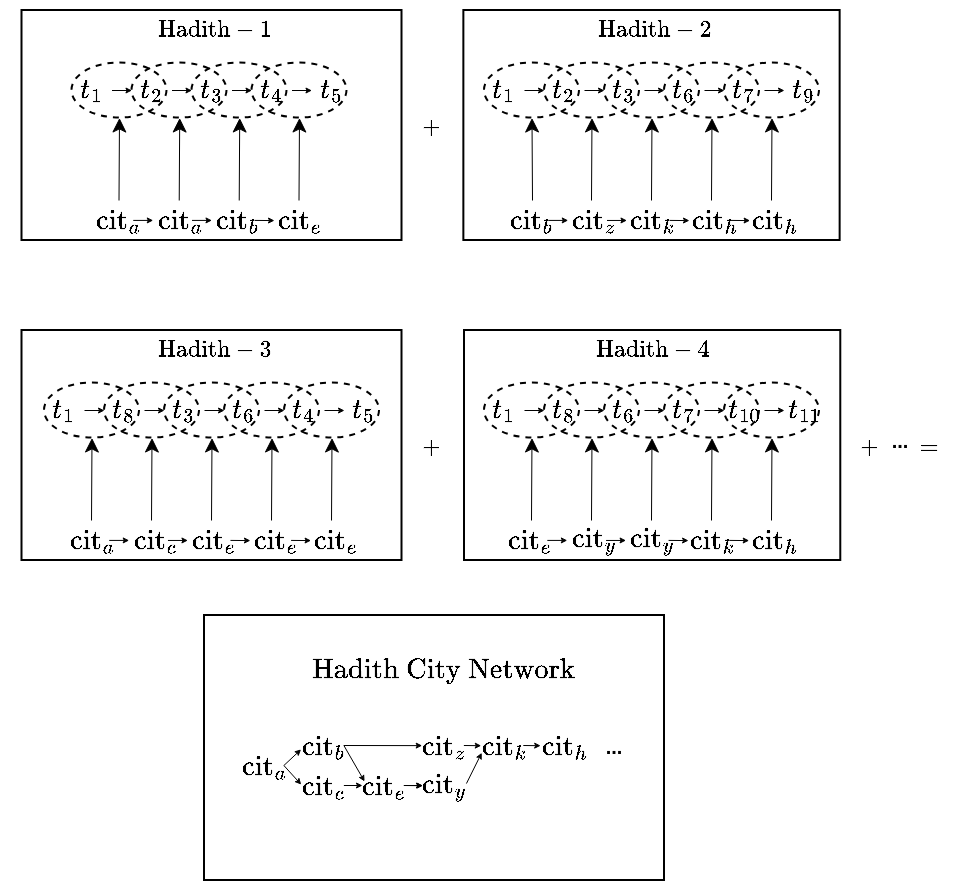 <mxfile version="16.0.3" type="device"><diagram id="8HjhzViMXTooK_qMHqkA" name="Page-1"><mxGraphModel dx="835" dy="-549" grid="1" gridSize="10" guides="1" tooltips="1" connect="1" arrows="1" fold="1" page="1" pageScale="1" pageWidth="850" pageHeight="1100" math="1" shadow="0"><root><mxCell id="0"/><mxCell id="1" parent="0"/><mxCell id="gYfFLvw1mn96SxPFz7cF-3" value="&lt;span style=&quot;color: rgb(0 , 0 , 0) ; font-size: 12px&quot;&gt;$$t_{1}$$&lt;/span&gt;" style="text;html=1;strokeColor=none;fillColor=none;align=center;verticalAlign=middle;whiteSpace=wrap;rounded=0;fontSize=8.333;fontColor=#0000FF;" parent="1" vertex="1"><mxGeometry x="250.01" y="1325" width="20" height="20" as="geometry"/></mxCell><mxCell id="gYfFLvw1mn96SxPFz7cF-5" value="" style="endArrow=classic;html=1;rounded=0;fontSize=8.333;fontColor=#0000FF;strokeWidth=0.5;endSize=2;entryX=0;entryY=0.5;entryDx=0;entryDy=0;exitX=1;exitY=0.5;exitDx=0;exitDy=0;" parent="1" source="gYfFLvw1mn96SxPFz7cF-7" target="gYfFLvw1mn96SxPFz7cF-8" edge="1"><mxGeometry width="50" height="50" relative="1" as="geometry"><mxPoint x="300.01" y="1330" as="sourcePoint"/><mxPoint x="310.01" y="1310" as="targetPoint"/></mxGeometry></mxCell><mxCell id="gYfFLvw1mn96SxPFz7cF-6" value="" style="endArrow=classic;html=1;rounded=0;fontSize=8.333;fontColor=#0000FF;strokeWidth=0.5;endSize=2;exitX=1;exitY=0.5;exitDx=0;exitDy=0;" parent="1" source="gYfFLvw1mn96SxPFz7cF-3" target="gYfFLvw1mn96SxPFz7cF-7" edge="1"><mxGeometry width="50" height="50" relative="1" as="geometry"><mxPoint x="280.01" y="1330" as="sourcePoint"/><mxPoint x="290.01" y="1310" as="targetPoint"/></mxGeometry></mxCell><mxCell id="gYfFLvw1mn96SxPFz7cF-7" value="&lt;span style=&quot;color: rgb(0 , 0 , 0) ; font-size: 12px&quot;&gt;$$t_{8}$$&lt;/span&gt;" style="text;html=1;strokeColor=none;fillColor=none;align=center;verticalAlign=middle;whiteSpace=wrap;rounded=0;fontSize=8.333;fontColor=#0000FF;" parent="1" vertex="1"><mxGeometry x="280.01" y="1325" width="20" height="20" as="geometry"/></mxCell><mxCell id="gYfFLvw1mn96SxPFz7cF-8" value="&lt;span style=&quot;color: rgb(0 , 0 , 0) ; font-size: 12px&quot;&gt;$$t_{3}$$&lt;/span&gt;" style="text;html=1;strokeColor=none;fillColor=none;align=center;verticalAlign=middle;whiteSpace=wrap;rounded=0;fontSize=8.333;fontColor=#0000FF;" parent="1" vertex="1"><mxGeometry x="310.01" y="1325" width="20" height="20" as="geometry"/></mxCell><mxCell id="gYfFLvw1mn96SxPFz7cF-14" value="&lt;font style=&quot;font-size: 10px&quot;&gt;$$\text{Hadith}-3$$&lt;/font&gt;" style="text;html=1;strokeColor=none;fillColor=none;align=center;verticalAlign=middle;whiteSpace=wrap;rounded=0;fontSize=8.333;fontColor=#000000;" parent="1" vertex="1"><mxGeometry x="305.01" y="1290" width="60" height="30" as="geometry"/></mxCell><mxCell id="gYfFLvw1mn96SxPFz7cF-17" value="&lt;span style=&quot;color: rgb(0 , 0 , 0) ; font-size: 12px&quot;&gt;$$t_{1}$$&lt;/span&gt;" style="text;html=1;strokeColor=none;fillColor=none;align=center;verticalAlign=middle;whiteSpace=wrap;rounded=0;fontSize=8.333;fontColor=#0000FF;" parent="1" vertex="1"><mxGeometry x="470" y="1325" width="20" height="20" as="geometry"/></mxCell><mxCell id="gYfFLvw1mn96SxPFz7cF-18" value="" style="endArrow=classic;html=1;rounded=0;fontSize=8.333;fontColor=#0000FF;strokeWidth=0.5;endSize=2;exitX=1;exitY=0.5;exitDx=0;exitDy=0;entryX=0;entryY=0.5;entryDx=0;entryDy=0;" parent="1" source="gYfFLvw1mn96SxPFz7cF-24" target="gYfFLvw1mn96SxPFz7cF-25" edge="1"><mxGeometry width="50" height="50" relative="1" as="geometry"><mxPoint x="440" y="1280" as="sourcePoint"/><mxPoint x="450" y="1260" as="targetPoint"/></mxGeometry></mxCell><mxCell id="gYfFLvw1mn96SxPFz7cF-19" value="" style="endArrow=classic;html=1;rounded=0;fontSize=8.333;fontColor=#0000FF;strokeWidth=0.5;endSize=2;entryX=0;entryY=0.5;entryDx=0;entryDy=0;exitX=1;exitY=0.5;exitDx=0;exitDy=0;" parent="1" source="gYfFLvw1mn96SxPFz7cF-21" target="gYfFLvw1mn96SxPFz7cF-22" edge="1"><mxGeometry width="50" height="50" relative="1" as="geometry"><mxPoint x="520" y="1330" as="sourcePoint"/><mxPoint x="530" y="1310" as="targetPoint"/></mxGeometry></mxCell><mxCell id="gYfFLvw1mn96SxPFz7cF-20" value="" style="endArrow=classic;html=1;rounded=0;fontSize=8.333;fontColor=#0000FF;strokeWidth=0.5;endSize=2;exitX=1;exitY=0.5;exitDx=0;exitDy=0;" parent="1" source="gYfFLvw1mn96SxPFz7cF-17" target="gYfFLvw1mn96SxPFz7cF-21" edge="1"><mxGeometry width="50" height="50" relative="1" as="geometry"><mxPoint x="500" y="1330" as="sourcePoint"/><mxPoint x="510" y="1310" as="targetPoint"/></mxGeometry></mxCell><mxCell id="gYfFLvw1mn96SxPFz7cF-21" value="&lt;span style=&quot;color: rgb(0 , 0 , 0) ; font-size: 12px&quot;&gt;$$t_{8}$$&lt;/span&gt;" style="text;html=1;strokeColor=none;fillColor=none;align=center;verticalAlign=middle;whiteSpace=wrap;rounded=0;fontSize=8.333;fontColor=#0000FF;" parent="1" vertex="1"><mxGeometry x="500" y="1325" width="20" height="20" as="geometry"/></mxCell><mxCell id="gYfFLvw1mn96SxPFz7cF-22" value="&lt;span style=&quot;color: rgb(0 , 0 , 0) ; font-size: 12px&quot;&gt;$$t_{6}$$&lt;/span&gt;" style="text;html=1;strokeColor=none;fillColor=none;align=center;verticalAlign=middle;whiteSpace=wrap;rounded=0;fontSize=8.333;fontColor=#0000FF;" parent="1" vertex="1"><mxGeometry x="530" y="1325" width="20" height="20" as="geometry"/></mxCell><mxCell id="gYfFLvw1mn96SxPFz7cF-23" value="" style="endArrow=classic;html=1;rounded=0;fontSize=8.333;fontColor=#0000FF;strokeWidth=0.5;endSize=2;exitX=1;exitY=0.5;exitDx=0;exitDy=0;" parent="1" source="gYfFLvw1mn96SxPFz7cF-22" target="gYfFLvw1mn96SxPFz7cF-24" edge="1"><mxGeometry width="50" height="50" relative="1" as="geometry"><mxPoint x="510" y="1340" as="sourcePoint"/><mxPoint x="520" y="1320" as="targetPoint"/></mxGeometry></mxCell><mxCell id="gYfFLvw1mn96SxPFz7cF-24" value="&lt;span style=&quot;color: rgb(0 , 0 , 0) ; font-size: 12px&quot;&gt;$$t_{7}$$&lt;/span&gt;" style="text;html=1;strokeColor=none;fillColor=none;align=center;verticalAlign=middle;whiteSpace=wrap;rounded=0;fontSize=8.333;fontColor=#0000FF;" parent="1" vertex="1"><mxGeometry x="560" y="1325" width="20" height="20" as="geometry"/></mxCell><mxCell id="gYfFLvw1mn96SxPFz7cF-25" value="&lt;span style=&quot;color: rgb(0 , 0 , 0) ; font-size: 12px&quot;&gt;$$t_{10}$$&lt;/span&gt;" style="text;html=1;strokeColor=none;fillColor=none;align=center;verticalAlign=middle;whiteSpace=wrap;rounded=0;fontSize=8.333;fontColor=#0000FF;" parent="1" vertex="1"><mxGeometry x="590" y="1325" width="20" height="20" as="geometry"/></mxCell><mxCell id="gYfFLvw1mn96SxPFz7cF-26" value="&lt;span style=&quot;color: rgb(0 , 0 , 0) ; font-size: 12px&quot;&gt;$$t_{11}$$&lt;/span&gt;" style="text;html=1;strokeColor=none;fillColor=none;align=center;verticalAlign=middle;whiteSpace=wrap;rounded=0;fontSize=8.333;fontColor=#0000FF;" parent="1" vertex="1"><mxGeometry x="620" y="1325" width="20" height="20" as="geometry"/></mxCell><mxCell id="gYfFLvw1mn96SxPFz7cF-27" value="" style="endArrow=classic;html=1;rounded=0;fontSize=8.333;fontColor=#0000FF;strokeWidth=0.5;endSize=2;exitX=1;exitY=0.5;exitDx=0;exitDy=0;entryX=0;entryY=0.5;entryDx=0;entryDy=0;" parent="1" source="gYfFLvw1mn96SxPFz7cF-25" target="gYfFLvw1mn96SxPFz7cF-26" edge="1"><mxGeometry width="50" height="50" relative="1" as="geometry"><mxPoint x="590" y="1340" as="sourcePoint"/><mxPoint x="600" y="1340" as="targetPoint"/></mxGeometry></mxCell><mxCell id="gYfFLvw1mn96SxPFz7cF-28" value="&lt;font style=&quot;font-size: 10px&quot;&gt;$$\text{Hadith}-4$$&lt;/font&gt;" style="text;html=1;strokeColor=none;fillColor=none;align=center;verticalAlign=middle;whiteSpace=wrap;rounded=0;fontSize=8.333;fontColor=#000000;" parent="1" vertex="1"><mxGeometry x="523.76" y="1290" width="60" height="30" as="geometry"/></mxCell><mxCell id="gYfFLvw1mn96SxPFz7cF-32" value="&lt;font color=&quot;#000000&quot; style=&quot;font-size: 12px&quot;&gt;$$t_{1}$$&lt;/font&gt;" style="text;html=1;strokeColor=none;fillColor=none;align=center;verticalAlign=middle;whiteSpace=wrap;rounded=0;fontSize=8.333;fontColor=#0000FF;" parent="1" vertex="1"><mxGeometry x="263.75" y="1165" width="20" height="20" as="geometry"/></mxCell><mxCell id="gYfFLvw1mn96SxPFz7cF-35" value="" style="endArrow=classic;html=1;rounded=0;fontSize=8.333;fontColor=#0000FF;strokeWidth=0.5;endSize=2;exitX=1;exitY=0.5;exitDx=0;exitDy=0;" parent="1" source="gYfFLvw1mn96SxPFz7cF-32" target="gYfFLvw1mn96SxPFz7cF-36" edge="1"><mxGeometry width="50" height="50" relative="1" as="geometry"><mxPoint x="296.25" y="1170" as="sourcePoint"/><mxPoint x="306.25" y="1150" as="targetPoint"/></mxGeometry></mxCell><mxCell id="gYfFLvw1mn96SxPFz7cF-36" value="&lt;span style=&quot;color: rgb(0 , 0 , 0) ; font-size: 12px&quot;&gt;$$t_{2}$$&lt;/span&gt;" style="text;html=1;strokeColor=none;fillColor=none;align=center;verticalAlign=middle;whiteSpace=wrap;rounded=0;fontSize=8.333;fontColor=#0000FF;" parent="1" vertex="1"><mxGeometry x="293.75" y="1165" width="20" height="20" as="geometry"/></mxCell><mxCell id="gYfFLvw1mn96SxPFz7cF-42" value="&lt;span style=&quot;color: rgb(0 , 0 , 0) ; font-size: 12px&quot;&gt;$$t_{1}$$&lt;/span&gt;" style="text;html=1;strokeColor=none;fillColor=none;align=center;verticalAlign=middle;whiteSpace=wrap;rounded=0;fontSize=8.333;fontColor=#0000FF;" parent="1" vertex="1"><mxGeometry x="470" y="1165" width="20" height="20" as="geometry"/></mxCell><mxCell id="gYfFLvw1mn96SxPFz7cF-43" value="" style="endArrow=classic;html=1;rounded=0;fontSize=8.333;fontColor=#0000FF;strokeWidth=0.5;endSize=2;exitX=1;exitY=0.5;exitDx=0;exitDy=0;entryX=0;entryY=0.5;entryDx=0;entryDy=0;" parent="1" source="gYfFLvw1mn96SxPFz7cF-49" target="gYfFLvw1mn96SxPFz7cF-50" edge="1"><mxGeometry width="50" height="50" relative="1" as="geometry"><mxPoint x="440" y="1120" as="sourcePoint"/><mxPoint x="450" y="1100" as="targetPoint"/></mxGeometry></mxCell><mxCell id="gYfFLvw1mn96SxPFz7cF-44" value="" style="endArrow=classic;html=1;rounded=0;fontSize=8.333;fontColor=#0000FF;strokeWidth=0.5;endSize=2;entryX=0;entryY=0.5;entryDx=0;entryDy=0;exitX=1;exitY=0.5;exitDx=0;exitDy=0;" parent="1" source="gYfFLvw1mn96SxPFz7cF-46" target="gYfFLvw1mn96SxPFz7cF-47" edge="1"><mxGeometry width="50" height="50" relative="1" as="geometry"><mxPoint x="520" y="1170" as="sourcePoint"/><mxPoint x="530" y="1150" as="targetPoint"/></mxGeometry></mxCell><mxCell id="gYfFLvw1mn96SxPFz7cF-45" value="" style="endArrow=classic;html=1;rounded=0;fontSize=8.333;fontColor=#0000FF;strokeWidth=0.5;endSize=2;exitX=1;exitY=0.5;exitDx=0;exitDy=0;" parent="1" source="gYfFLvw1mn96SxPFz7cF-42" target="gYfFLvw1mn96SxPFz7cF-46" edge="1"><mxGeometry width="50" height="50" relative="1" as="geometry"><mxPoint x="500" y="1170" as="sourcePoint"/><mxPoint x="510" y="1150" as="targetPoint"/></mxGeometry></mxCell><mxCell id="gYfFLvw1mn96SxPFz7cF-46" value="&lt;span style=&quot;color: rgb(0 , 0 , 0) ; font-size: 12px&quot;&gt;$$t_{2}$$&lt;/span&gt;" style="text;html=1;strokeColor=none;fillColor=none;align=center;verticalAlign=middle;whiteSpace=wrap;rounded=0;fontSize=8.333;fontColor=#0000FF;" parent="1" vertex="1"><mxGeometry x="500" y="1165" width="20" height="20" as="geometry"/></mxCell><mxCell id="gYfFLvw1mn96SxPFz7cF-47" value="&lt;span style=&quot;color: rgb(0 , 0 , 0) ; font-size: 12px&quot;&gt;$$t_{3}$$&lt;/span&gt;" style="text;html=1;strokeColor=none;fillColor=none;align=center;verticalAlign=middle;whiteSpace=wrap;rounded=0;fontSize=8.333;fontColor=#0000FF;" parent="1" vertex="1"><mxGeometry x="530" y="1165" width="20" height="20" as="geometry"/></mxCell><mxCell id="gYfFLvw1mn96SxPFz7cF-48" value="" style="endArrow=classic;html=1;rounded=0;fontSize=8.333;fontColor=#0000FF;strokeWidth=0.5;endSize=2;exitX=1;exitY=0.5;exitDx=0;exitDy=0;" parent="1" source="gYfFLvw1mn96SxPFz7cF-47" target="gYfFLvw1mn96SxPFz7cF-49" edge="1"><mxGeometry width="50" height="50" relative="1" as="geometry"><mxPoint x="510" y="1180" as="sourcePoint"/><mxPoint x="520" y="1160" as="targetPoint"/></mxGeometry></mxCell><mxCell id="gYfFLvw1mn96SxPFz7cF-49" value="&lt;span style=&quot;color: rgb(0 , 0 , 0) ; font-size: 12px&quot;&gt;$$t_{6}$$&lt;/span&gt;" style="text;html=1;strokeColor=none;fillColor=none;align=center;verticalAlign=middle;whiteSpace=wrap;rounded=0;fontSize=8.333;fontColor=#0000FF;" parent="1" vertex="1"><mxGeometry x="560" y="1165" width="20" height="20" as="geometry"/></mxCell><mxCell id="gYfFLvw1mn96SxPFz7cF-50" value="&lt;span style=&quot;color: rgb(0 , 0 , 0) ; font-size: 12px&quot;&gt;$$t_{7}$$&lt;/span&gt;" style="text;html=1;strokeColor=none;fillColor=none;align=center;verticalAlign=middle;whiteSpace=wrap;rounded=0;fontSize=8.333;fontColor=#0000FF;" parent="1" vertex="1"><mxGeometry x="590" y="1165" width="20" height="20" as="geometry"/></mxCell><mxCell id="gYfFLvw1mn96SxPFz7cF-51" value="&lt;span style=&quot;color: rgb(0 , 0 , 0) ; font-size: 12px&quot;&gt;$$t_{9}$$&lt;/span&gt;" style="text;html=1;strokeColor=none;fillColor=none;align=center;verticalAlign=middle;whiteSpace=wrap;rounded=0;fontSize=8.333;fontColor=#0000FF;" parent="1" vertex="1"><mxGeometry x="620" y="1165" width="20" height="20" as="geometry"/></mxCell><mxCell id="gYfFLvw1mn96SxPFz7cF-52" value="" style="endArrow=classic;html=1;rounded=0;fontSize=8.333;fontColor=#0000FF;strokeWidth=0.5;endSize=2;exitX=1;exitY=0.5;exitDx=0;exitDy=0;entryX=0;entryY=0.5;entryDx=0;entryDy=0;" parent="1" source="gYfFLvw1mn96SxPFz7cF-50" target="gYfFLvw1mn96SxPFz7cF-51" edge="1"><mxGeometry width="50" height="50" relative="1" as="geometry"><mxPoint x="590" y="1180" as="sourcePoint"/><mxPoint x="600" y="1180" as="targetPoint"/></mxGeometry></mxCell><mxCell id="gYfFLvw1mn96SxPFz7cF-54" value="&lt;font style=&quot;font-size: 10px&quot;&gt;$$\text{Hadith}-2$$&lt;/font&gt;" style="text;html=1;strokeColor=none;fillColor=none;align=center;verticalAlign=middle;whiteSpace=wrap;rounded=0;fontSize=8.333;fontColor=#000000;" parent="1" vertex="1"><mxGeometry x="525" y="1130" width="60" height="30" as="geometry"/></mxCell><mxCell id="gYfFLvw1mn96SxPFz7cF-55" value="&lt;font style=&quot;font-size: 10px&quot;&gt;$$\text{Hadith}-1$$&lt;/font&gt;" style="text;html=1;strokeColor=none;fillColor=none;align=center;verticalAlign=middle;whiteSpace=wrap;rounded=0;fontSize=8.333;fontColor=#000000;" parent="1" vertex="1"><mxGeometry x="305.01" y="1130" width="60" height="30" as="geometry"/></mxCell><mxCell id="gYfFLvw1mn96SxPFz7cF-58" value="" style="rounded=0;whiteSpace=wrap;html=1;" parent="1" vertex="1"><mxGeometry x="330" y="1437.5" width="230" height="132.5" as="geometry"/></mxCell><mxCell id="gYfFLvw1mn96SxPFz7cF-59" value="$$\text{Hadith City Network}$$" style="text;html=1;strokeColor=none;fillColor=none;align=center;verticalAlign=middle;whiteSpace=wrap;rounded=0;" parent="1" vertex="1"><mxGeometry x="420.01" y="1450" width="60" height="30" as="geometry"/></mxCell><mxCell id="gYfFLvw1mn96SxPFz7cF-61" value="&lt;font color=&quot;#000000&quot; style=&quot;font-size: 12px&quot;&gt;$$\text{cit}_{a}$$&lt;/font&gt;" style="text;html=1;strokeColor=none;fillColor=none;align=center;verticalAlign=middle;whiteSpace=wrap;rounded=0;fontSize=8.333;fontColor=#0000FF;" parent="1" vertex="1"><mxGeometry x="349.69" y="1502.5" width="20" height="20" as="geometry"/></mxCell><mxCell id="gYfFLvw1mn96SxPFz7cF-62" value="" style="endArrow=classic;html=1;rounded=0;fontSize=8.333;fontColor=#0000FF;strokeWidth=0.5;endSize=2;exitX=1.048;exitY=0.451;exitDx=0;exitDy=0;entryX=-0.054;entryY=0.683;entryDx=0;entryDy=0;entryPerimeter=0;exitPerimeter=0;" parent="1" target="gYfFLvw1mn96SxPFz7cF-75" edge="1"><mxGeometry width="50" height="50" relative="1" as="geometry"><mxPoint x="460.97" y="1521.52" as="sourcePoint"/><mxPoint x="469.69" y="1522.5" as="targetPoint"/></mxGeometry></mxCell><mxCell id="gYfFLvw1mn96SxPFz7cF-63" value="" style="endArrow=classic;html=1;rounded=0;fontSize=8.333;fontColor=#0000FF;strokeWidth=0.5;endSize=2;entryX=-0.035;entryY=0.5;entryDx=0;entryDy=0;exitX=1;exitY=0.5;exitDx=0;exitDy=0;entryPerimeter=0;" parent="1" source="gYfFLvw1mn96SxPFz7cF-65" target="gYfFLvw1mn96SxPFz7cF-66" edge="1"><mxGeometry width="50" height="50" relative="1" as="geometry"><mxPoint x="399.69" y="1512.5" as="sourcePoint"/><mxPoint x="409.69" y="1492.5" as="targetPoint"/></mxGeometry></mxCell><mxCell id="gYfFLvw1mn96SxPFz7cF-64" value="" style="endArrow=classic;html=1;rounded=0;fontSize=8.333;fontColor=#0000FF;strokeWidth=0.5;endSize=2;exitX=1;exitY=0.5;exitDx=0;exitDy=0;entryX=-0.067;entryY=0.476;entryDx=0;entryDy=0;entryPerimeter=0;" parent="1" source="gYfFLvw1mn96SxPFz7cF-61" target="gYfFLvw1mn96SxPFz7cF-65" edge="1"><mxGeometry width="50" height="50" relative="1" as="geometry"><mxPoint x="379.69" y="1512.5" as="sourcePoint"/><mxPoint x="389.69" y="1492.5" as="targetPoint"/></mxGeometry></mxCell><mxCell id="gYfFLvw1mn96SxPFz7cF-65" value="&lt;span style=&quot;color: rgb(0 , 0 , 0) ; font-size: 12px&quot;&gt;$$\text{cit}_{c}$$&lt;/span&gt;" style="text;html=1;strokeColor=none;fillColor=none;align=center;verticalAlign=middle;whiteSpace=wrap;rounded=0;fontSize=8.333;fontColor=#0000FF;" parent="1" vertex="1"><mxGeometry x="379.69" y="1512.5" width="20" height="20" as="geometry"/></mxCell><mxCell id="gYfFLvw1mn96SxPFz7cF-66" value="&lt;span style=&quot;color: rgb(0 , 0 , 0) ; font-size: 12px&quot;&gt;$$\text{cit}_{e}$$&lt;/span&gt;" style="text;html=1;strokeColor=none;fillColor=none;align=center;verticalAlign=middle;whiteSpace=wrap;rounded=0;fontSize=8.333;fontColor=#0000FF;" parent="1" vertex="1"><mxGeometry x="409.69" y="1512.5" width="20" height="20" as="geometry"/></mxCell><mxCell id="gYfFLvw1mn96SxPFz7cF-67" value="" style="endArrow=classic;html=1;rounded=0;fontSize=8.333;fontColor=#0000FF;strokeWidth=0.5;endSize=2;exitX=1;exitY=0.5;exitDx=0;exitDy=0;entryX=-0.01;entryY=0.503;entryDx=0;entryDy=0;entryPerimeter=0;" parent="1" source="gYfFLvw1mn96SxPFz7cF-66" edge="1"><mxGeometry width="50" height="50" relative="1" as="geometry"><mxPoint x="389.69" y="1522.5" as="sourcePoint"/><mxPoint x="439.29" y="1522.59" as="targetPoint"/></mxGeometry></mxCell><mxCell id="gYfFLvw1mn96SxPFz7cF-71" value="&lt;span style=&quot;color: rgb(0 , 0 , 0) ; font-size: 12px&quot;&gt;$$\text{cit}_{z}$$&lt;/span&gt;" style="text;html=1;strokeColor=none;fillColor=none;align=center;verticalAlign=middle;whiteSpace=wrap;rounded=0;fontSize=8.333;fontColor=#0000FF;" parent="1" vertex="1"><mxGeometry x="439.69" y="1492.5" width="20" height="20" as="geometry"/></mxCell><mxCell id="gYfFLvw1mn96SxPFz7cF-75" value="&lt;span style=&quot;color: rgb(0 , 0 , 0) ; font-size: 12px&quot;&gt;$$\text{cit}_{k}$$&lt;/span&gt;" style="text;html=1;strokeColor=none;fillColor=none;align=center;verticalAlign=middle;whiteSpace=wrap;rounded=0;fontSize=8.333;fontColor=#0000FF;" parent="1" vertex="1"><mxGeometry x="469.69" y="1492.5" width="20" height="20" as="geometry"/></mxCell><mxCell id="gYfFLvw1mn96SxPFz7cF-76" value="" style="endArrow=classic;html=1;rounded=0;fontSize=8.333;fontColor=#0000FF;strokeWidth=0.5;endSize=2;exitX=1;exitY=0.5;exitDx=0;exitDy=0;entryX=-0.066;entryY=0.505;entryDx=0;entryDy=0;entryPerimeter=0;" parent="1" source="gYfFLvw1mn96SxPFz7cF-71" target="gYfFLvw1mn96SxPFz7cF-75" edge="1"><mxGeometry width="50" height="50" relative="1" as="geometry"><mxPoint x="469.69" y="1542.5" as="sourcePoint"/><mxPoint x="479.69" y="1542.5" as="targetPoint"/></mxGeometry></mxCell><mxCell id="gYfFLvw1mn96SxPFz7cF-77" value="&lt;font color=&quot;#000000&quot; style=&quot;font-size: 12px&quot;&gt;$$\text{cit}_{b}$$&lt;/font&gt;" style="text;html=1;strokeColor=none;fillColor=none;align=center;verticalAlign=middle;whiteSpace=wrap;rounded=0;fontSize=8.333;fontColor=#0000FF;" parent="1" vertex="1"><mxGeometry x="379.69" y="1492.5" width="20" height="20" as="geometry"/></mxCell><mxCell id="gYfFLvw1mn96SxPFz7cF-78" value="" style="endArrow=classic;html=1;rounded=0;fontSize=8.333;fontColor=#0000FF;strokeWidth=0.5;endSize=2;entryX=-0.071;entryY=0.598;entryDx=0;entryDy=0;entryPerimeter=0;" parent="1" target="gYfFLvw1mn96SxPFz7cF-77" edge="1"><mxGeometry width="50" height="50" relative="1" as="geometry"><mxPoint x="369.69" y="1512.5" as="sourcePoint"/><mxPoint x="389.69" y="1532.5" as="targetPoint"/></mxGeometry></mxCell><mxCell id="gYfFLvw1mn96SxPFz7cF-80" value="" style="endArrow=classic;html=1;rounded=0;fontSize=8.333;fontColor=#0000FF;strokeWidth=0.5;endSize=2;exitX=1;exitY=0.5;exitDx=0;exitDy=0;entryX=-0.042;entryY=0.503;entryDx=0;entryDy=0;entryPerimeter=0;" parent="1" source="gYfFLvw1mn96SxPFz7cF-77" target="gYfFLvw1mn96SxPFz7cF-71" edge="1"><mxGeometry width="50" height="50" relative="1" as="geometry"><mxPoint x="379.69" y="1522.5" as="sourcePoint"/><mxPoint x="435.94" y="1502.5" as="targetPoint"/></mxGeometry></mxCell><mxCell id="gYfFLvw1mn96SxPFz7cF-81" value="" style="endArrow=classic;html=1;rounded=0;fontSize=8.333;fontColor=#0000FF;strokeWidth=0.5;endSize=2;entryX=0.017;entryY=0.399;entryDx=0;entryDy=0;exitX=1;exitY=0.5;exitDx=0;exitDy=0;entryPerimeter=0;" parent="1" source="gYfFLvw1mn96SxPFz7cF-77" target="gYfFLvw1mn96SxPFz7cF-66" edge="1"><mxGeometry width="50" height="50" relative="1" as="geometry"><mxPoint x="389.69" y="1532.5" as="sourcePoint"/><mxPoint x="399.05" y="1523.92" as="targetPoint"/></mxGeometry></mxCell><mxCell id="gYfFLvw1mn96SxPFz7cF-92" value="&lt;font style=&quot;font-size: 10px&quot;&gt;&lt;b&gt;...&lt;/b&gt;&lt;/font&gt;" style="text;html=1;strokeColor=none;fillColor=none;align=center;verticalAlign=middle;whiteSpace=wrap;rounded=0;fontSize=8.333;fontColor=#000000;" parent="1" vertex="1"><mxGeometry x="520.32" y="1487.5" width="30" height="30" as="geometry"/></mxCell><mxCell id="rVZhFVFjrQ1kgbe9FKPk-16" value="" style="endArrow=classic;html=1;rounded=0;fontSize=8.333;fontColor=#0000FF;strokeWidth=0.5;endSize=2;entryX=0;entryY=0.5;entryDx=0;entryDy=0;exitX=1;exitY=0.5;exitDx=0;exitDy=0;" parent="1" source="rVZhFVFjrQ1kgbe9FKPk-18" target="rVZhFVFjrQ1kgbe9FKPk-19" edge="1"><mxGeometry width="50" height="50" relative="1" as="geometry"><mxPoint x="360.01" y="1330" as="sourcePoint"/><mxPoint x="370.01" y="1310" as="targetPoint"/></mxGeometry></mxCell><mxCell id="rVZhFVFjrQ1kgbe9FKPk-17" value="" style="endArrow=classic;html=1;rounded=0;fontSize=8.333;fontColor=#0000FF;strokeWidth=0.5;endSize=2;exitX=1;exitY=0.5;exitDx=0;exitDy=0;" parent="1" target="rVZhFVFjrQ1kgbe9FKPk-18" edge="1"><mxGeometry width="50" height="50" relative="1" as="geometry"><mxPoint x="330.01" y="1335" as="sourcePoint"/><mxPoint x="350.01" y="1310" as="targetPoint"/></mxGeometry></mxCell><mxCell id="rVZhFVFjrQ1kgbe9FKPk-18" value="&lt;span style=&quot;color: rgb(0 , 0 , 0) ; font-size: 12px&quot;&gt;$$t_{6}$$&lt;/span&gt;" style="text;html=1;strokeColor=none;fillColor=none;align=center;verticalAlign=middle;whiteSpace=wrap;rounded=0;fontSize=8.333;fontColor=#0000FF;" parent="1" vertex="1"><mxGeometry x="340.01" y="1325" width="20" height="20" as="geometry"/></mxCell><mxCell id="rVZhFVFjrQ1kgbe9FKPk-19" value="&lt;span style=&quot;color: rgb(0 , 0 , 0) ; font-size: 12px&quot;&gt;$$t_{4}$$&lt;/span&gt;" style="text;html=1;strokeColor=none;fillColor=none;align=center;verticalAlign=middle;whiteSpace=wrap;rounded=0;fontSize=8.333;fontColor=#0000FF;" parent="1" vertex="1"><mxGeometry x="370.01" y="1325" width="20" height="20" as="geometry"/></mxCell><mxCell id="rVZhFVFjrQ1kgbe9FKPk-22" value="" style="endArrow=classic;html=1;rounded=0;fontSize=8.333;fontColor=#0000FF;strokeWidth=0.5;endSize=2;exitX=1;exitY=0.5;exitDx=0;exitDy=0;" parent="1" target="rVZhFVFjrQ1kgbe9FKPk-23" edge="1"><mxGeometry width="50" height="50" relative="1" as="geometry"><mxPoint x="390.01" y="1335" as="sourcePoint"/><mxPoint x="410.01" y="1310" as="targetPoint"/></mxGeometry></mxCell><mxCell id="rVZhFVFjrQ1kgbe9FKPk-23" value="&lt;span style=&quot;color: rgb(0 , 0 , 0) ; font-size: 12px&quot;&gt;$$t_{5}$$&lt;/span&gt;" style="text;html=1;strokeColor=none;fillColor=none;align=center;verticalAlign=middle;whiteSpace=wrap;rounded=0;fontSize=8.333;fontColor=#0000FF;" parent="1" vertex="1"><mxGeometry x="400.01" y="1325" width="20" height="20" as="geometry"/></mxCell><mxCell id="SD3ay4mAKsUrGf8a1YYJ-5" value="" style="endArrow=classic;html=1;rounded=0;fontSize=8.333;fontColor=#0000FF;strokeWidth=0.5;endSize=2;exitX=1;exitY=0.5;exitDx=0;exitDy=0;" parent="1" target="SD3ay4mAKsUrGf8a1YYJ-6" edge="1"><mxGeometry width="50" height="50" relative="1" as="geometry"><mxPoint x="313.75" y="1175.0" as="sourcePoint"/><mxPoint x="336.25" y="1150" as="targetPoint"/></mxGeometry></mxCell><mxCell id="SD3ay4mAKsUrGf8a1YYJ-6" value="&lt;span style=&quot;color: rgb(0 , 0 , 0) ; font-size: 12px&quot;&gt;$$t_{3}$$&lt;/span&gt;" style="text;html=1;strokeColor=none;fillColor=none;align=center;verticalAlign=middle;whiteSpace=wrap;rounded=0;fontSize=8.333;fontColor=#0000FF;" parent="1" vertex="1"><mxGeometry x="323.75" y="1165" width="20" height="20" as="geometry"/></mxCell><mxCell id="SD3ay4mAKsUrGf8a1YYJ-8" value="" style="endArrow=classic;html=1;rounded=0;fontSize=8.333;fontColor=#0000FF;strokeWidth=0.5;endSize=2;exitX=1;exitY=0.5;exitDx=0;exitDy=0;" parent="1" target="SD3ay4mAKsUrGf8a1YYJ-9" edge="1"><mxGeometry width="50" height="50" relative="1" as="geometry"><mxPoint x="343.75" y="1175.0" as="sourcePoint"/><mxPoint x="366.25" y="1150" as="targetPoint"/></mxGeometry></mxCell><mxCell id="SD3ay4mAKsUrGf8a1YYJ-9" value="&lt;span style=&quot;color: rgb(0 , 0 , 0) ; font-size: 12px&quot;&gt;$$t_{4}$$&lt;/span&gt;" style="text;html=1;strokeColor=none;fillColor=none;align=center;verticalAlign=middle;whiteSpace=wrap;rounded=0;fontSize=8.333;fontColor=#0000FF;" parent="1" vertex="1"><mxGeometry x="353.75" y="1165" width="20" height="20" as="geometry"/></mxCell><mxCell id="SD3ay4mAKsUrGf8a1YYJ-11" value="" style="endArrow=classic;html=1;rounded=0;fontSize=8.333;fontColor=#0000FF;strokeWidth=0.5;endSize=2;exitX=1;exitY=0.5;exitDx=0;exitDy=0;" parent="1" target="SD3ay4mAKsUrGf8a1YYJ-12" edge="1"><mxGeometry width="50" height="50" relative="1" as="geometry"><mxPoint x="373.75" y="1175.0" as="sourcePoint"/><mxPoint x="396.25" y="1150" as="targetPoint"/></mxGeometry></mxCell><mxCell id="SD3ay4mAKsUrGf8a1YYJ-12" value="&lt;span style=&quot;color: rgb(0 , 0 , 0) ; font-size: 12px&quot;&gt;$$t_{5}$$&lt;/span&gt;" style="text;html=1;strokeColor=none;fillColor=none;align=center;verticalAlign=middle;whiteSpace=wrap;rounded=0;fontSize=8.333;fontColor=#0000FF;" parent="1" vertex="1"><mxGeometry x="383.75" y="1165" width="20" height="20" as="geometry"/></mxCell><mxCell id="SJ2d8q9HbY0HHzQC2jbR-4" value="" style="ellipse;whiteSpace=wrap;html=1;fillColor=none;dashed=1;" parent="1" vertex="1"><mxGeometry x="263.75" y="1161.25" width="47.5" height="27.5" as="geometry"/></mxCell><mxCell id="SJ2d8q9HbY0HHzQC2jbR-6" value="" style="ellipse;whiteSpace=wrap;html=1;fillColor=none;dashed=1;" parent="1" vertex="1"><mxGeometry x="293.75" y="1161.25" width="47.5" height="27.5" as="geometry"/></mxCell><mxCell id="SJ2d8q9HbY0HHzQC2jbR-8" value="" style="ellipse;whiteSpace=wrap;html=1;fillColor=none;dashed=1;" parent="1" vertex="1"><mxGeometry x="323.75" y="1161.25" width="47.5" height="27.5" as="geometry"/></mxCell><mxCell id="SJ2d8q9HbY0HHzQC2jbR-11" value="" style="endArrow=classic;html=1;rounded=0;strokeWidth=0.5;entryX=0.5;entryY=1;entryDx=0;entryDy=0;" parent="1" target="SJ2d8q9HbY0HHzQC2jbR-4" edge="1"><mxGeometry width="50" height="50" relative="1" as="geometry"><mxPoint x="287.25" y="1230" as="sourcePoint"/><mxPoint x="331.25" y="1190" as="targetPoint"/></mxGeometry></mxCell><mxCell id="SJ2d8q9HbY0HHzQC2jbR-12" value="" style="endArrow=classic;html=1;rounded=0;strokeWidth=0.5;entryX=0.5;entryY=1;entryDx=0;entryDy=0;" parent="1" edge="1"><mxGeometry width="50" height="50" relative="1" as="geometry"><mxPoint x="317.36" y="1230" as="sourcePoint"/><mxPoint x="317.61" y="1188.75" as="targetPoint"/></mxGeometry></mxCell><mxCell id="SJ2d8q9HbY0HHzQC2jbR-13" value="" style="endArrow=classic;html=1;rounded=0;strokeWidth=0.5;entryX=0.5;entryY=1;entryDx=0;entryDy=0;" parent="1" edge="1"><mxGeometry width="50" height="50" relative="1" as="geometry"><mxPoint x="347.36" y="1230" as="sourcePoint"/><mxPoint x="347.61" y="1188.75" as="targetPoint"/></mxGeometry></mxCell><mxCell id="SJ2d8q9HbY0HHzQC2jbR-25" value="" style="ellipse;whiteSpace=wrap;html=1;fillColor=none;dashed=1;" parent="1" vertex="1"><mxGeometry x="353.75" y="1161.25" width="47.5" height="27.5" as="geometry"/></mxCell><mxCell id="SJ2d8q9HbY0HHzQC2jbR-26" value="" style="endArrow=classic;html=1;rounded=0;strokeWidth=0.5;entryX=0.5;entryY=1;entryDx=0;entryDy=0;" parent="1" target="SJ2d8q9HbY0HHzQC2jbR-25" edge="1"><mxGeometry width="50" height="50" relative="1" as="geometry"><mxPoint x="377.25" y="1230" as="sourcePoint"/><mxPoint x="423.75" y="1190" as="targetPoint"/></mxGeometry></mxCell><mxCell id="SJ2d8q9HbY0HHzQC2jbR-33" value="" style="ellipse;whiteSpace=wrap;html=1;fillColor=none;dashed=1;" parent="1" vertex="1"><mxGeometry x="470" y="1161.25" width="47.5" height="27.5" as="geometry"/></mxCell><mxCell id="SJ2d8q9HbY0HHzQC2jbR-34" value="" style="endArrow=classic;html=1;rounded=0;strokeWidth=0.5;entryX=0.5;entryY=1;entryDx=0;entryDy=0;" parent="1" target="SJ2d8q9HbY0HHzQC2jbR-33" edge="1"><mxGeometry width="50" height="50" relative="1" as="geometry"><mxPoint x="494" y="1230" as="sourcePoint"/><mxPoint x="537.5" y="1190" as="targetPoint"/></mxGeometry></mxCell><mxCell id="SJ2d8q9HbY0HHzQC2jbR-35" value="" style="ellipse;whiteSpace=wrap;html=1;fillColor=none;dashed=1;" parent="1" vertex="1"><mxGeometry x="500" y="1161.25" width="47.5" height="27.5" as="geometry"/></mxCell><mxCell id="SJ2d8q9HbY0HHzQC2jbR-36" value="" style="endArrow=classic;html=1;rounded=0;strokeWidth=0.5;entryX=0.5;entryY=1;entryDx=0;entryDy=0;" parent="1" target="SJ2d8q9HbY0HHzQC2jbR-35" edge="1"><mxGeometry width="50" height="50" relative="1" as="geometry"><mxPoint x="523.5" y="1230" as="sourcePoint"/><mxPoint x="567.5" y="1190" as="targetPoint"/></mxGeometry></mxCell><mxCell id="SJ2d8q9HbY0HHzQC2jbR-37" value="" style="ellipse;whiteSpace=wrap;html=1;fillColor=none;dashed=1;" parent="1" vertex="1"><mxGeometry x="530" y="1161.25" width="47.5" height="27.5" as="geometry"/></mxCell><mxCell id="SJ2d8q9HbY0HHzQC2jbR-38" value="" style="endArrow=classic;html=1;rounded=0;strokeWidth=0.5;entryX=0.5;entryY=1;entryDx=0;entryDy=0;" parent="1" target="SJ2d8q9HbY0HHzQC2jbR-37" edge="1"><mxGeometry width="50" height="50" relative="1" as="geometry"><mxPoint x="553.5" y="1230" as="sourcePoint"/><mxPoint x="597.5" y="1190" as="targetPoint"/></mxGeometry></mxCell><mxCell id="SJ2d8q9HbY0HHzQC2jbR-39" value="" style="ellipse;whiteSpace=wrap;html=1;fillColor=none;dashed=1;" parent="1" vertex="1"><mxGeometry x="560" y="1161.25" width="47.5" height="27.5" as="geometry"/></mxCell><mxCell id="SJ2d8q9HbY0HHzQC2jbR-40" value="" style="endArrow=classic;html=1;rounded=0;strokeWidth=0.5;entryX=0.5;entryY=1;entryDx=0;entryDy=0;" parent="1" target="SJ2d8q9HbY0HHzQC2jbR-39" edge="1"><mxGeometry width="50" height="50" relative="1" as="geometry"><mxPoint x="583.5" y="1230" as="sourcePoint"/><mxPoint x="627.5" y="1190" as="targetPoint"/></mxGeometry></mxCell><mxCell id="SJ2d8q9HbY0HHzQC2jbR-41" value="" style="ellipse;whiteSpace=wrap;html=1;fillColor=none;dashed=1;" parent="1" vertex="1"><mxGeometry x="590" y="1161.25" width="47.5" height="27.5" as="geometry"/></mxCell><mxCell id="SJ2d8q9HbY0HHzQC2jbR-42" value="" style="endArrow=classic;html=1;rounded=0;strokeWidth=0.5;entryX=0.5;entryY=1;entryDx=0;entryDy=0;" parent="1" target="SJ2d8q9HbY0HHzQC2jbR-41" edge="1"><mxGeometry width="50" height="50" relative="1" as="geometry"><mxPoint x="613.5" y="1230" as="sourcePoint"/><mxPoint x="657.5" y="1190" as="targetPoint"/></mxGeometry></mxCell><mxCell id="SJ2d8q9HbY0HHzQC2jbR-43" value="" style="ellipse;whiteSpace=wrap;html=1;fillColor=none;dashed=1;" parent="1" vertex="1"><mxGeometry x="250.01" y="1321.25" width="47.5" height="27.5" as="geometry"/></mxCell><mxCell id="SJ2d8q9HbY0HHzQC2jbR-44" value="" style="endArrow=classic;html=1;rounded=0;strokeWidth=0.5;entryX=0.5;entryY=1;entryDx=0;entryDy=0;" parent="1" target="SJ2d8q9HbY0HHzQC2jbR-43" edge="1"><mxGeometry width="50" height="50" relative="1" as="geometry"><mxPoint x="273.51" y="1390" as="sourcePoint"/><mxPoint x="317.51" y="1350" as="targetPoint"/></mxGeometry></mxCell><mxCell id="SJ2d8q9HbY0HHzQC2jbR-45" value="" style="ellipse;whiteSpace=wrap;html=1;fillColor=none;dashed=1;" parent="1" vertex="1"><mxGeometry x="280.01" y="1321.25" width="47.5" height="27.5" as="geometry"/></mxCell><mxCell id="SJ2d8q9HbY0HHzQC2jbR-46" value="" style="endArrow=classic;html=1;rounded=0;strokeWidth=0.5;entryX=0.5;entryY=1;entryDx=0;entryDy=0;" parent="1" target="SJ2d8q9HbY0HHzQC2jbR-45" edge="1"><mxGeometry width="50" height="50" relative="1" as="geometry"><mxPoint x="303.51" y="1390" as="sourcePoint"/><mxPoint x="347.51" y="1350" as="targetPoint"/></mxGeometry></mxCell><mxCell id="SJ2d8q9HbY0HHzQC2jbR-47" value="" style="ellipse;whiteSpace=wrap;html=1;fillColor=none;dashed=1;" parent="1" vertex="1"><mxGeometry x="310.01" y="1321.25" width="47.5" height="27.5" as="geometry"/></mxCell><mxCell id="SJ2d8q9HbY0HHzQC2jbR-48" value="" style="endArrow=classic;html=1;rounded=0;strokeWidth=0.5;entryX=0.5;entryY=1;entryDx=0;entryDy=0;" parent="1" target="SJ2d8q9HbY0HHzQC2jbR-47" edge="1"><mxGeometry width="50" height="50" relative="1" as="geometry"><mxPoint x="333.51" y="1390" as="sourcePoint"/><mxPoint x="377.51" y="1350" as="targetPoint"/></mxGeometry></mxCell><mxCell id="SJ2d8q9HbY0HHzQC2jbR-49" value="" style="ellipse;whiteSpace=wrap;html=1;fillColor=none;dashed=1;" parent="1" vertex="1"><mxGeometry x="340.01" y="1321.25" width="47.5" height="27.5" as="geometry"/></mxCell><mxCell id="SJ2d8q9HbY0HHzQC2jbR-50" value="" style="endArrow=classic;html=1;rounded=0;strokeWidth=0.5;entryX=0.5;entryY=1;entryDx=0;entryDy=0;" parent="1" target="SJ2d8q9HbY0HHzQC2jbR-49" edge="1"><mxGeometry width="50" height="50" relative="1" as="geometry"><mxPoint x="363.51" y="1390" as="sourcePoint"/><mxPoint x="407.51" y="1350" as="targetPoint"/></mxGeometry></mxCell><mxCell id="SJ2d8q9HbY0HHzQC2jbR-51" value="" style="ellipse;whiteSpace=wrap;html=1;fillColor=none;dashed=1;" parent="1" vertex="1"><mxGeometry x="370.01" y="1321.25" width="47.5" height="27.5" as="geometry"/></mxCell><mxCell id="SJ2d8q9HbY0HHzQC2jbR-52" value="" style="endArrow=classic;html=1;rounded=0;strokeWidth=0.5;entryX=0.5;entryY=1;entryDx=0;entryDy=0;" parent="1" target="SJ2d8q9HbY0HHzQC2jbR-51" edge="1"><mxGeometry width="50" height="50" relative="1" as="geometry"><mxPoint x="393.51" y="1390" as="sourcePoint"/><mxPoint x="437.51" y="1350" as="targetPoint"/></mxGeometry></mxCell><mxCell id="SJ2d8q9HbY0HHzQC2jbR-53" value="" style="ellipse;whiteSpace=wrap;html=1;fillColor=none;dashed=1;" parent="1" vertex="1"><mxGeometry x="470" y="1321.25" width="47.5" height="27.5" as="geometry"/></mxCell><mxCell id="SJ2d8q9HbY0HHzQC2jbR-54" value="" style="endArrow=classic;html=1;rounded=0;strokeWidth=0.5;entryX=0.5;entryY=1;entryDx=0;entryDy=0;" parent="1" target="SJ2d8q9HbY0HHzQC2jbR-53" edge="1"><mxGeometry width="50" height="50" relative="1" as="geometry"><mxPoint x="493.5" y="1390" as="sourcePoint"/><mxPoint x="537.5" y="1350" as="targetPoint"/></mxGeometry></mxCell><mxCell id="SJ2d8q9HbY0HHzQC2jbR-55" value="" style="ellipse;whiteSpace=wrap;html=1;fillColor=none;dashed=1;" parent="1" vertex="1"><mxGeometry x="500" y="1321.25" width="47.5" height="27.5" as="geometry"/></mxCell><mxCell id="SJ2d8q9HbY0HHzQC2jbR-56" value="" style="endArrow=classic;html=1;rounded=0;strokeWidth=0.5;entryX=0.5;entryY=1;entryDx=0;entryDy=0;" parent="1" target="SJ2d8q9HbY0HHzQC2jbR-55" edge="1"><mxGeometry width="50" height="50" relative="1" as="geometry"><mxPoint x="523.5" y="1390" as="sourcePoint"/><mxPoint x="567.5" y="1350" as="targetPoint"/></mxGeometry></mxCell><mxCell id="SJ2d8q9HbY0HHzQC2jbR-57" value="" style="ellipse;whiteSpace=wrap;html=1;fillColor=none;dashed=1;" parent="1" vertex="1"><mxGeometry x="530" y="1321.25" width="47.5" height="27.5" as="geometry"/></mxCell><mxCell id="SJ2d8q9HbY0HHzQC2jbR-58" value="" style="endArrow=classic;html=1;rounded=0;strokeWidth=0.5;entryX=0.5;entryY=1;entryDx=0;entryDy=0;" parent="1" target="SJ2d8q9HbY0HHzQC2jbR-57" edge="1"><mxGeometry width="50" height="50" relative="1" as="geometry"><mxPoint x="553.5" y="1390" as="sourcePoint"/><mxPoint x="597.5" y="1350" as="targetPoint"/></mxGeometry></mxCell><mxCell id="SJ2d8q9HbY0HHzQC2jbR-59" value="" style="ellipse;whiteSpace=wrap;html=1;fillColor=none;dashed=1;" parent="1" vertex="1"><mxGeometry x="560" y="1321.25" width="47.5" height="27.5" as="geometry"/></mxCell><mxCell id="SJ2d8q9HbY0HHzQC2jbR-60" value="" style="endArrow=classic;html=1;rounded=0;strokeWidth=0.5;entryX=0.5;entryY=1;entryDx=0;entryDy=0;" parent="1" target="SJ2d8q9HbY0HHzQC2jbR-59" edge="1"><mxGeometry width="50" height="50" relative="1" as="geometry"><mxPoint x="583.5" y="1390" as="sourcePoint"/><mxPoint x="627.5" y="1350" as="targetPoint"/></mxGeometry></mxCell><mxCell id="SJ2d8q9HbY0HHzQC2jbR-61" value="" style="ellipse;whiteSpace=wrap;html=1;fillColor=none;dashed=1;" parent="1" vertex="1"><mxGeometry x="590" y="1321.25" width="47.5" height="27.5" as="geometry"/></mxCell><mxCell id="SJ2d8q9HbY0HHzQC2jbR-62" value="" style="endArrow=classic;html=1;rounded=0;strokeWidth=0.5;entryX=0.5;entryY=1;entryDx=0;entryDy=0;" parent="1" target="SJ2d8q9HbY0HHzQC2jbR-61" edge="1"><mxGeometry width="50" height="50" relative="1" as="geometry"><mxPoint x="613.5" y="1390" as="sourcePoint"/><mxPoint x="657.5" y="1350" as="targetPoint"/></mxGeometry></mxCell><mxCell id="SJ2d8q9HbY0HHzQC2jbR-63" value="$$\text{cit}_{a}$$" style="text;html=1;strokeColor=none;fillColor=none;align=center;verticalAlign=middle;whiteSpace=wrap;rounded=0;dashed=1;" parent="1" vertex="1"><mxGeometry x="270.01" y="1230" width="33.75" height="20" as="geometry"/></mxCell><mxCell id="SJ2d8q9HbY0HHzQC2jbR-64" value="$$\text{cit}_{a}$$" style="text;html=1;strokeColor=none;fillColor=none;align=center;verticalAlign=middle;whiteSpace=wrap;rounded=0;dashed=1;" parent="1" vertex="1"><mxGeometry x="300.63" y="1230" width="33.75" height="20" as="geometry"/></mxCell><mxCell id="SJ2d8q9HbY0HHzQC2jbR-65" value="$$\text{cit}_{b}$$" style="text;html=1;strokeColor=none;fillColor=none;align=center;verticalAlign=middle;whiteSpace=wrap;rounded=0;dashed=1;" parent="1" vertex="1"><mxGeometry x="330" y="1230" width="33.75" height="20" as="geometry"/></mxCell><mxCell id="SJ2d8q9HbY0HHzQC2jbR-66" value="$$\text{cit}_{e}$$" style="text;html=1;strokeColor=none;fillColor=none;align=center;verticalAlign=middle;whiteSpace=wrap;rounded=0;dashed=1;" parent="1" vertex="1"><mxGeometry x="360.63" y="1230" width="33.75" height="20" as="geometry"/></mxCell><mxCell id="SJ2d8q9HbY0HHzQC2jbR-81" value="" style="rounded=0;whiteSpace=wrap;html=1;fontSize=8.333;fillColor=none;" parent="1" vertex="1"><mxGeometry x="238.75" y="1135" width="190" height="115" as="geometry"/></mxCell><mxCell id="SJ2d8q9HbY0HHzQC2jbR-82" value="" style="rounded=0;whiteSpace=wrap;html=1;fontSize=8.333;fillColor=none;" parent="1" vertex="1"><mxGeometry x="459.68" y="1135" width="188.14" height="115" as="geometry"/></mxCell><mxCell id="SJ2d8q9HbY0HHzQC2jbR-83" value="" style="rounded=0;whiteSpace=wrap;html=1;fontSize=8.333;fillColor=none;" parent="1" vertex="1"><mxGeometry x="238.75" y="1295" width="190" height="115" as="geometry"/></mxCell><mxCell id="SJ2d8q9HbY0HHzQC2jbR-84" value="" style="rounded=0;whiteSpace=wrap;html=1;fontSize=8.333;fillColor=none;" parent="1" vertex="1"><mxGeometry x="460" y="1295" width="188.14" height="115" as="geometry"/></mxCell><mxCell id="SJ2d8q9HbY0HHzQC2jbR-92" value="&lt;font style=&quot;font-size: 10px&quot;&gt;$$+$$&lt;/font&gt;" style="text;html=1;strokeColor=none;fillColor=none;align=center;verticalAlign=middle;whiteSpace=wrap;rounded=0;fontSize=8.333;fontColor=#000000;" parent="1" vertex="1"><mxGeometry x="428.75" y="1177.5" width="30" height="30" as="geometry"/></mxCell><mxCell id="SJ2d8q9HbY0HHzQC2jbR-93" value="&lt;font style=&quot;font-size: 10px&quot;&gt;$$+$$&lt;/font&gt;" style="text;html=1;strokeColor=none;fillColor=none;align=center;verticalAlign=middle;whiteSpace=wrap;rounded=0;fontSize=8.333;fontColor=#000000;" parent="1" vertex="1"><mxGeometry x="428.75" y="1337.5" width="30" height="30" as="geometry"/></mxCell><mxCell id="SJ2d8q9HbY0HHzQC2jbR-94" value="&lt;font style=&quot;font-size: 10px&quot;&gt;$$+$$&lt;/font&gt;" style="text;html=1;strokeColor=none;fillColor=none;align=center;verticalAlign=middle;whiteSpace=wrap;rounded=0;fontSize=8.333;fontColor=#000000;" parent="1" vertex="1"><mxGeometry x="647.5" y="1337.5" width="30" height="30" as="geometry"/></mxCell><mxCell id="SJ2d8q9HbY0HHzQC2jbR-95" value="&lt;font style=&quot;font-size: 10px&quot;&gt;&lt;b&gt;...&lt;/b&gt;&lt;/font&gt;" style="text;html=1;strokeColor=none;fillColor=none;align=center;verticalAlign=middle;whiteSpace=wrap;rounded=0;fontSize=8.333;fontColor=#000000;" parent="1" vertex="1"><mxGeometry x="677.5" y="1342.5" height="15" as="geometry"/></mxCell><mxCell id="SJ2d8q9HbY0HHzQC2jbR-96" value="&lt;font style=&quot;font-size: 10px&quot;&gt;$$=$$&lt;/font&gt;" style="text;html=1;strokeColor=none;fillColor=none;align=center;verticalAlign=middle;whiteSpace=wrap;rounded=0;fontSize=8.333;fontColor=#000000;" parent="1" vertex="1"><mxGeometry x="677.5" y="1337.5" width="30" height="30" as="geometry"/></mxCell><mxCell id="kZXvISz_e5Z8VGtNscv7-29" value="" style="endArrow=classic;html=1;rounded=0;fontSize=8.333;fontColor=#0000FF;strokeWidth=0.5;endSize=2;exitX=1;exitY=0.5;exitDx=0;exitDy=0;" edge="1" parent="1"><mxGeometry width="50" height="50" relative="1" as="geometry"><mxPoint x="294.38" y="1239.96" as="sourcePoint"/><mxPoint x="304.38" y="1239.96" as="targetPoint"/></mxGeometry></mxCell><mxCell id="kZXvISz_e5Z8VGtNscv7-30" value="" style="endArrow=classic;html=1;rounded=0;fontSize=8.333;fontColor=#0000FF;strokeWidth=0.5;endSize=2;exitX=1;exitY=0.5;exitDx=0;exitDy=0;" edge="1" parent="1"><mxGeometry width="50" height="50" relative="1" as="geometry"><mxPoint x="323.75" y="1239.96" as="sourcePoint"/><mxPoint x="333.75" y="1239.96" as="targetPoint"/></mxGeometry></mxCell><mxCell id="kZXvISz_e5Z8VGtNscv7-31" value="" style="endArrow=classic;html=1;rounded=0;fontSize=8.333;fontColor=#0000FF;strokeWidth=0.5;endSize=2;exitX=1;exitY=0.5;exitDx=0;exitDy=0;" edge="1" parent="1"><mxGeometry width="50" height="50" relative="1" as="geometry"><mxPoint x="355.01" y="1239.96" as="sourcePoint"/><mxPoint x="365.01" y="1239.96" as="targetPoint"/><Array as="points"><mxPoint x="365" y="1240.04"/></Array></mxGeometry></mxCell><mxCell id="kZXvISz_e5Z8VGtNscv7-33" value="$$\text{cit}_{b}$$" style="text;html=1;strokeColor=none;fillColor=none;align=center;verticalAlign=middle;whiteSpace=wrap;rounded=0;dashed=1;" vertex="1" parent="1"><mxGeometry x="476.87" y="1230" width="33.75" height="20" as="geometry"/></mxCell><mxCell id="kZXvISz_e5Z8VGtNscv7-34" value="$$\text{cit}_{z}$$" style="text;html=1;strokeColor=none;fillColor=none;align=center;verticalAlign=middle;whiteSpace=wrap;rounded=0;dashed=1;" vertex="1" parent="1"><mxGeometry x="508.12" y="1230" width="33.75" height="20" as="geometry"/></mxCell><mxCell id="kZXvISz_e5Z8VGtNscv7-36" value="$$\text{cit}_{h}$$" style="text;html=1;strokeColor=none;fillColor=none;align=center;verticalAlign=middle;whiteSpace=wrap;rounded=0;dashed=1;" vertex="1" parent="1"><mxGeometry x="568.12" y="1230" width="33.75" height="20" as="geometry"/></mxCell><mxCell id="kZXvISz_e5Z8VGtNscv7-37" value="" style="endArrow=classic;html=1;rounded=0;fontSize=8.333;fontColor=#0000FF;strokeWidth=0.5;endSize=2;exitX=1;exitY=0.5;exitDx=0;exitDy=0;" edge="1" parent="1"><mxGeometry width="50" height="50" relative="1" as="geometry"><mxPoint x="501.87" y="1239.96" as="sourcePoint"/><mxPoint x="511.87" y="1239.96" as="targetPoint"/></mxGeometry></mxCell><mxCell id="kZXvISz_e5Z8VGtNscv7-38" value="" style="endArrow=classic;html=1;rounded=0;fontSize=8.333;fontColor=#0000FF;strokeWidth=0.5;endSize=2;exitX=1;exitY=0.5;exitDx=0;exitDy=0;" edge="1" parent="1"><mxGeometry width="50" height="50" relative="1" as="geometry"><mxPoint x="531.25" y="1239.98" as="sourcePoint"/><mxPoint x="541.25" y="1239.98" as="targetPoint"/></mxGeometry></mxCell><mxCell id="kZXvISz_e5Z8VGtNscv7-39" value="" style="endArrow=classic;html=1;rounded=0;fontSize=8.333;fontColor=#0000FF;strokeWidth=0.5;endSize=2;exitX=1;exitY=0.5;exitDx=0;exitDy=0;" edge="1" parent="1"><mxGeometry width="50" height="50" relative="1" as="geometry"><mxPoint x="562.5" y="1239.96" as="sourcePoint"/><mxPoint x="572.5" y="1239.96" as="targetPoint"/><Array as="points"><mxPoint x="572.49" y="1240.04"/></Array></mxGeometry></mxCell><mxCell id="kZXvISz_e5Z8VGtNscv7-41" value="$$\text{cit}_{h}$$" style="text;html=1;strokeColor=none;fillColor=none;align=center;verticalAlign=middle;whiteSpace=wrap;rounded=0;dashed=1;" vertex="1" parent="1"><mxGeometry x="598.44" y="1230" width="33.75" height="20" as="geometry"/></mxCell><mxCell id="kZXvISz_e5Z8VGtNscv7-42" value="" style="endArrow=classic;html=1;rounded=0;fontSize=8.333;fontColor=#0000FF;strokeWidth=0.5;endSize=2;exitX=1;exitY=0.5;exitDx=0;exitDy=0;" edge="1" parent="1"><mxGeometry width="50" height="50" relative="1" as="geometry"><mxPoint x="592.82" y="1239.96" as="sourcePoint"/><mxPoint x="602.82" y="1239.96" as="targetPoint"/><Array as="points"><mxPoint x="602.81" y="1240.04"/></Array></mxGeometry></mxCell><mxCell id="kZXvISz_e5Z8VGtNscv7-46" value="$$\text{cit}_{k}$$" style="text;html=1;strokeColor=none;fillColor=none;align=center;verticalAlign=middle;whiteSpace=wrap;rounded=0;dashed=1;" vertex="1" parent="1"><mxGeometry x="537.19" y="1230" width="33.75" height="20" as="geometry"/></mxCell><mxCell id="kZXvISz_e5Z8VGtNscv7-48" value="$$\text{cit}_{a}$$" style="text;html=1;strokeColor=none;fillColor=none;align=center;verticalAlign=middle;whiteSpace=wrap;rounded=0;dashed=1;" vertex="1" parent="1"><mxGeometry x="257.35" y="1390" width="33.75" height="20" as="geometry"/></mxCell><mxCell id="kZXvISz_e5Z8VGtNscv7-49" value="$$\text{cit}_{c}$$" style="text;html=1;strokeColor=none;fillColor=none;align=center;verticalAlign=middle;whiteSpace=wrap;rounded=0;dashed=1;" vertex="1" parent="1"><mxGeometry x="288.6" y="1390" width="33.75" height="20" as="geometry"/></mxCell><mxCell id="kZXvISz_e5Z8VGtNscv7-50" value="$$\text{cit}_{e}$$" style="text;html=1;strokeColor=none;fillColor=none;align=center;verticalAlign=middle;whiteSpace=wrap;rounded=0;dashed=1;" vertex="1" parent="1"><mxGeometry x="348.6" y="1390" width="33.75" height="20" as="geometry"/></mxCell><mxCell id="kZXvISz_e5Z8VGtNscv7-51" value="" style="endArrow=classic;html=1;rounded=0;fontSize=8.333;fontColor=#0000FF;strokeWidth=0.5;endSize=2;exitX=1;exitY=0.5;exitDx=0;exitDy=0;" edge="1" parent="1"><mxGeometry width="50" height="50" relative="1" as="geometry"><mxPoint x="282.35" y="1399.96" as="sourcePoint"/><mxPoint x="292.35" y="1399.96" as="targetPoint"/></mxGeometry></mxCell><mxCell id="kZXvISz_e5Z8VGtNscv7-52" value="" style="endArrow=classic;html=1;rounded=0;fontSize=8.333;fontColor=#0000FF;strokeWidth=0.5;endSize=2;exitX=1;exitY=0.5;exitDx=0;exitDy=0;" edge="1" parent="1"><mxGeometry width="50" height="50" relative="1" as="geometry"><mxPoint x="311.73" y="1399.98" as="sourcePoint"/><mxPoint x="321.73" y="1399.98" as="targetPoint"/></mxGeometry></mxCell><mxCell id="kZXvISz_e5Z8VGtNscv7-53" value="" style="endArrow=classic;html=1;rounded=0;fontSize=8.333;fontColor=#0000FF;strokeWidth=0.5;endSize=2;exitX=1;exitY=0.5;exitDx=0;exitDy=0;" edge="1" parent="1"><mxGeometry width="50" height="50" relative="1" as="geometry"><mxPoint x="342.98" y="1399.96" as="sourcePoint"/><mxPoint x="352.98" y="1399.96" as="targetPoint"/><Array as="points"><mxPoint x="352.97" y="1400.04"/></Array></mxGeometry></mxCell><mxCell id="kZXvISz_e5Z8VGtNscv7-54" value="$$\text{cit}_{e}$$" style="text;html=1;strokeColor=none;fillColor=none;align=center;verticalAlign=middle;whiteSpace=wrap;rounded=0;dashed=1;" vertex="1" parent="1"><mxGeometry x="378.92" y="1390" width="33.75" height="20" as="geometry"/></mxCell><mxCell id="kZXvISz_e5Z8VGtNscv7-55" value="" style="endArrow=classic;html=1;rounded=0;fontSize=8.333;fontColor=#0000FF;strokeWidth=0.5;endSize=2;exitX=1;exitY=0.5;exitDx=0;exitDy=0;" edge="1" parent="1"><mxGeometry width="50" height="50" relative="1" as="geometry"><mxPoint x="373.3" y="1399.96" as="sourcePoint"/><mxPoint x="383.3" y="1399.96" as="targetPoint"/><Array as="points"><mxPoint x="383.29" y="1400.04"/></Array></mxGeometry></mxCell><mxCell id="kZXvISz_e5Z8VGtNscv7-56" value="$$\text{cit}_{e}$$" style="text;html=1;strokeColor=none;fillColor=none;align=center;verticalAlign=middle;whiteSpace=wrap;rounded=0;dashed=1;" vertex="1" parent="1"><mxGeometry x="317.67" y="1390" width="33.75" height="20" as="geometry"/></mxCell><mxCell id="kZXvISz_e5Z8VGtNscv7-57" value="$$\text{cit}_{e}$$" style="text;html=1;strokeColor=none;fillColor=none;align=center;verticalAlign=middle;whiteSpace=wrap;rounded=0;dashed=1;" vertex="1" parent="1"><mxGeometry x="476.41" y="1390" width="33.75" height="20" as="geometry"/></mxCell><mxCell id="kZXvISz_e5Z8VGtNscv7-58" value="$$\text{cit}_{y}$$" style="text;html=1;strokeColor=none;fillColor=none;align=center;verticalAlign=middle;whiteSpace=wrap;rounded=0;dashed=1;" vertex="1" parent="1"><mxGeometry x="507.66" y="1390" width="33.75" height="20" as="geometry"/></mxCell><mxCell id="kZXvISz_e5Z8VGtNscv7-59" value="$$\text{cit}_{k}$$" style="text;html=1;strokeColor=none;fillColor=none;align=center;verticalAlign=middle;whiteSpace=wrap;rounded=0;dashed=1;" vertex="1" parent="1"><mxGeometry x="566.88" y="1390" width="33.75" height="20" as="geometry"/></mxCell><mxCell id="kZXvISz_e5Z8VGtNscv7-60" value="" style="endArrow=classic;html=1;rounded=0;fontSize=8.333;fontColor=#0000FF;strokeWidth=0.5;endSize=2;exitX=1;exitY=0.5;exitDx=0;exitDy=0;" edge="1" parent="1"><mxGeometry width="50" height="50" relative="1" as="geometry"><mxPoint x="501.41" y="1399.96" as="sourcePoint"/><mxPoint x="511.41" y="1399.96" as="targetPoint"/></mxGeometry></mxCell><mxCell id="kZXvISz_e5Z8VGtNscv7-61" value="" style="endArrow=classic;html=1;rounded=0;fontSize=8.333;fontColor=#0000FF;strokeWidth=0.5;endSize=2;exitX=1;exitY=0.5;exitDx=0;exitDy=0;" edge="1" parent="1"><mxGeometry width="50" height="50" relative="1" as="geometry"><mxPoint x="530.79" y="1399.98" as="sourcePoint"/><mxPoint x="540.79" y="1399.98" as="targetPoint"/></mxGeometry></mxCell><mxCell id="kZXvISz_e5Z8VGtNscv7-62" value="" style="endArrow=classic;html=1;rounded=0;fontSize=8.333;fontColor=#0000FF;strokeWidth=0.5;endSize=2;exitX=1;exitY=0.5;exitDx=0;exitDy=0;" edge="1" parent="1"><mxGeometry width="50" height="50" relative="1" as="geometry"><mxPoint x="562.04" y="1399.96" as="sourcePoint"/><mxPoint x="572.04" y="1399.96" as="targetPoint"/><Array as="points"><mxPoint x="572.03" y="1400.04"/></Array></mxGeometry></mxCell><mxCell id="kZXvISz_e5Z8VGtNscv7-63" value="$$\text{cit}_{h}$$" style="text;html=1;strokeColor=none;fillColor=none;align=center;verticalAlign=middle;whiteSpace=wrap;rounded=0;dashed=1;" vertex="1" parent="1"><mxGeometry x="597.98" y="1390" width="33.75" height="20" as="geometry"/></mxCell><mxCell id="kZXvISz_e5Z8VGtNscv7-64" value="" style="endArrow=classic;html=1;rounded=0;fontSize=8.333;fontColor=#0000FF;strokeWidth=0.5;endSize=2;exitX=1;exitY=0.5;exitDx=0;exitDy=0;" edge="1" parent="1"><mxGeometry width="50" height="50" relative="1" as="geometry"><mxPoint x="592.36" y="1399.96" as="sourcePoint"/><mxPoint x="602.36" y="1399.96" as="targetPoint"/><Array as="points"><mxPoint x="602.35" y="1400.04"/></Array></mxGeometry></mxCell><mxCell id="kZXvISz_e5Z8VGtNscv7-65" value="$$\text{cit}_{y}$$" style="text;html=1;strokeColor=none;fillColor=none;align=center;verticalAlign=middle;whiteSpace=wrap;rounded=0;dashed=1;" vertex="1" parent="1"><mxGeometry x="536.73" y="1390" width="33.75" height="20" as="geometry"/></mxCell><mxCell id="kZXvISz_e5Z8VGtNscv7-72" value="" style="endArrow=classic;html=1;rounded=0;fontSize=8.333;fontColor=#0000FF;strokeWidth=0.5;endSize=2;entryX=-0.035;entryY=0.5;entryDx=0;entryDy=0;exitX=1;exitY=0.5;exitDx=0;exitDy=0;entryPerimeter=0;" edge="1" parent="1" target="kZXvISz_e5Z8VGtNscv7-74"><mxGeometry width="50" height="50" relative="1" as="geometry"><mxPoint x="429.69" y="1522.5" as="sourcePoint"/><mxPoint x="439.69" y="1492.5" as="targetPoint"/></mxGeometry></mxCell><mxCell id="kZXvISz_e5Z8VGtNscv7-74" value="&lt;span style=&quot;color: rgb(0 , 0 , 0) ; font-size: 12px&quot;&gt;$$\text{cit}_{y}$$&lt;/span&gt;" style="text;html=1;strokeColor=none;fillColor=none;align=center;verticalAlign=middle;whiteSpace=wrap;rounded=0;fontSize=8.333;fontColor=#0000FF;" vertex="1" parent="1"><mxGeometry x="439.69" y="1512.5" width="20" height="20" as="geometry"/></mxCell><mxCell id="kZXvISz_e5Z8VGtNscv7-79" value="&lt;span style=&quot;color: rgb(0 , 0 , 0) ; font-size: 12px&quot;&gt;$$\text{cit}_{h}$$&lt;/span&gt;" style="text;html=1;strokeColor=none;fillColor=none;align=center;verticalAlign=middle;whiteSpace=wrap;rounded=0;fontSize=8.333;fontColor=#0000FF;" vertex="1" parent="1"><mxGeometry x="500.32" y="1492.5" width="20" height="20" as="geometry"/></mxCell><mxCell id="kZXvISz_e5Z8VGtNscv7-81" value="" style="endArrow=classic;html=1;rounded=0;fontSize=8.333;fontColor=#0000FF;strokeWidth=0.5;endSize=2;exitX=1;exitY=0.5;exitDx=0;exitDy=0;entryX=-0.066;entryY=0.505;entryDx=0;entryDy=0;entryPerimeter=0;" edge="1" parent="1"><mxGeometry width="50" height="50" relative="1" as="geometry"><mxPoint x="489.41" y="1502.5" as="sourcePoint"/><mxPoint x="498.09" y="1502.6" as="targetPoint"/></mxGeometry></mxCell></root></mxGraphModel></diagram></mxfile>